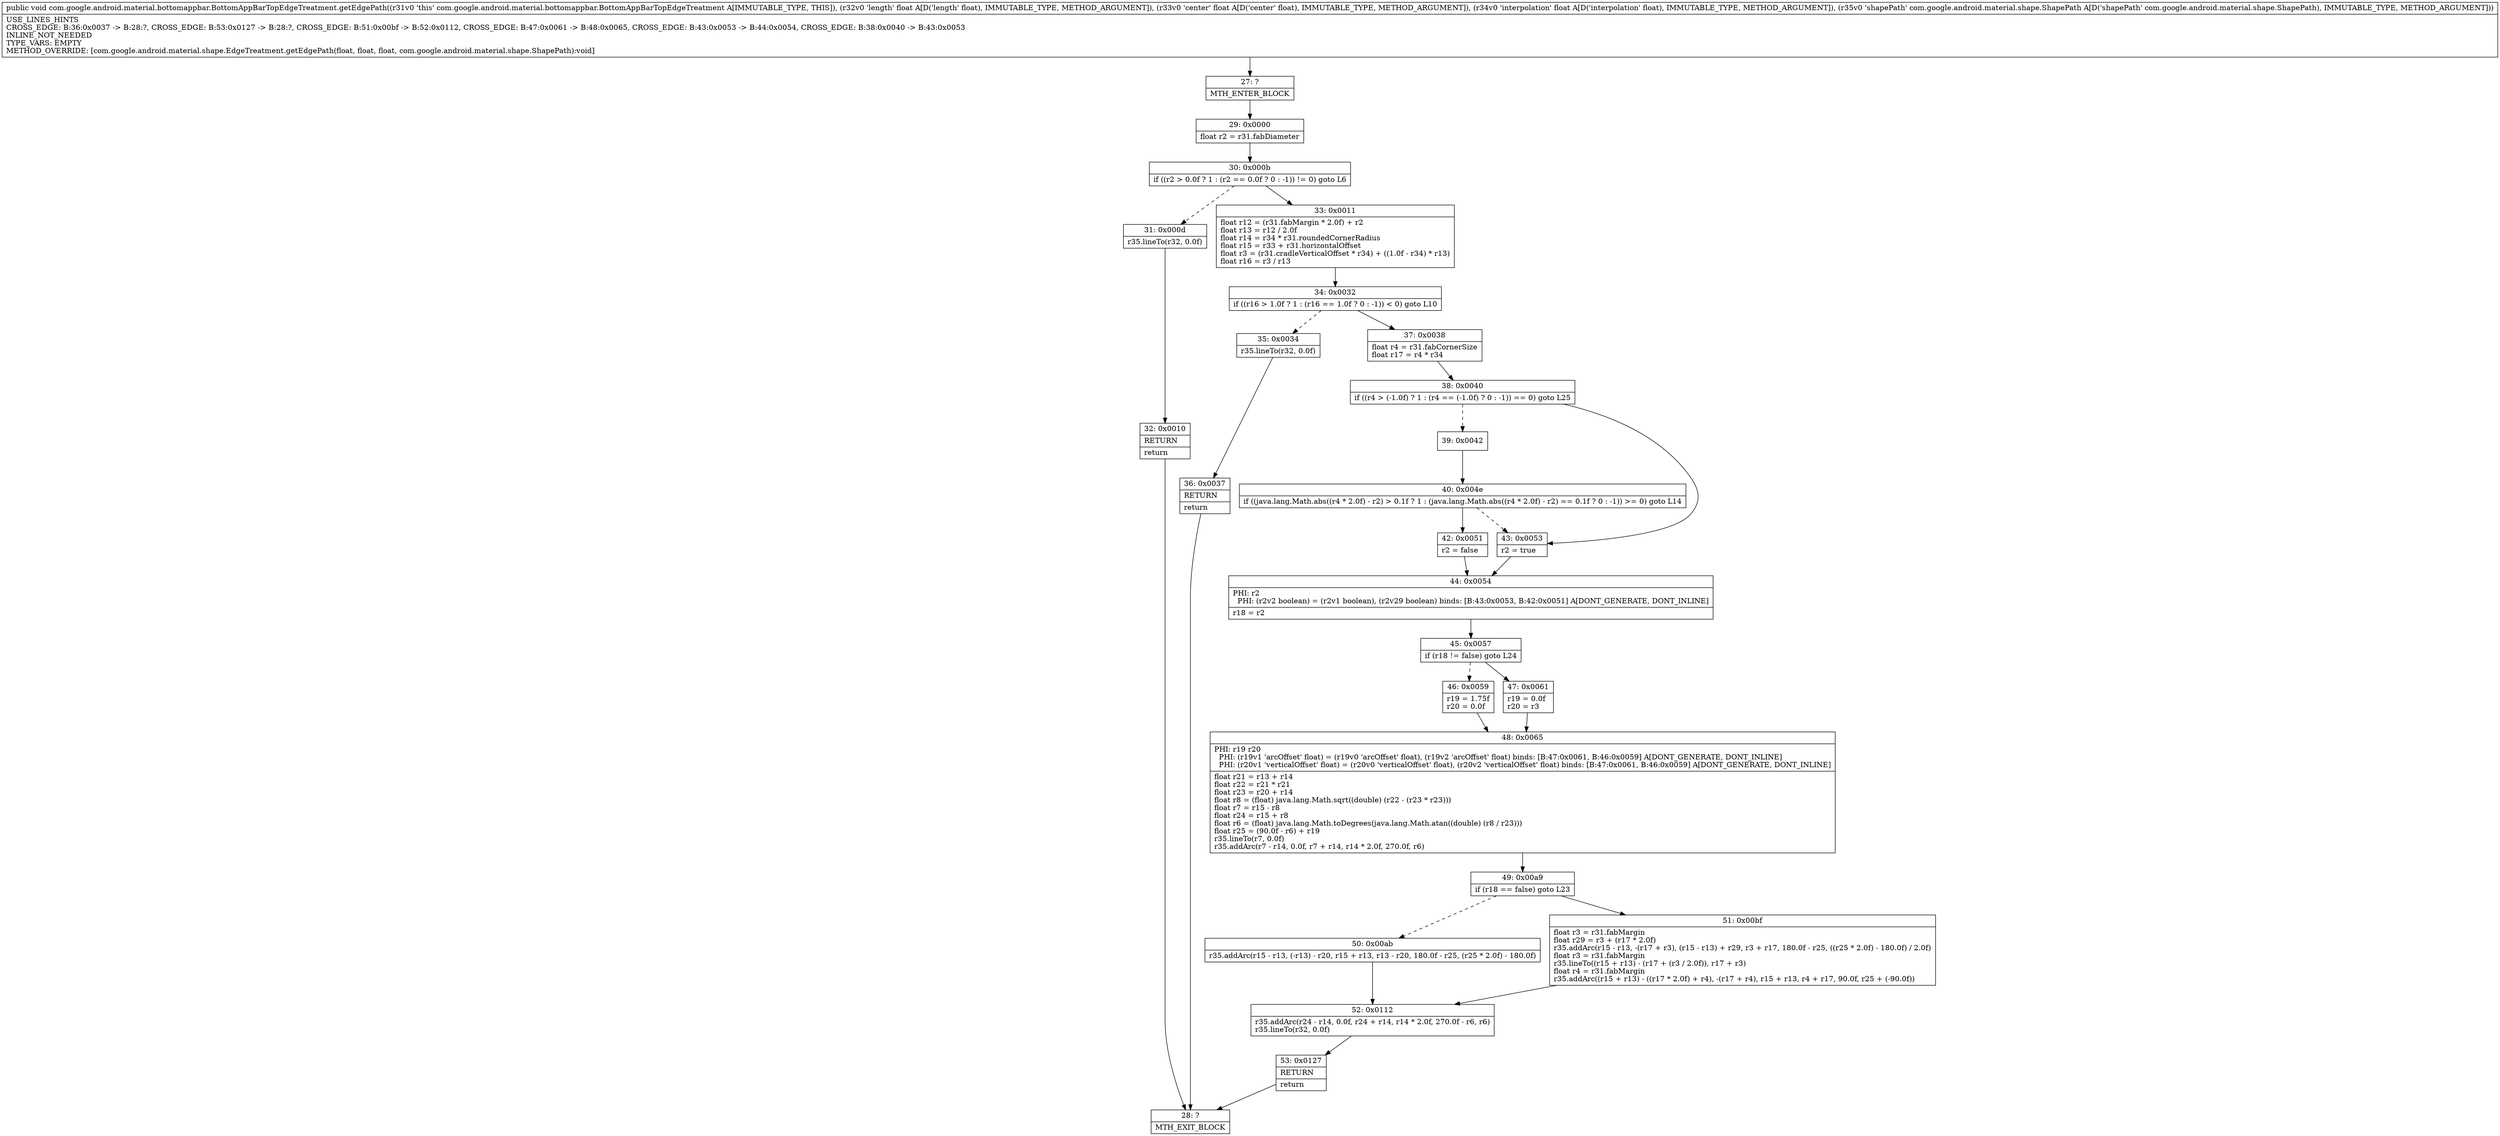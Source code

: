 digraph "CFG forcom.google.android.material.bottomappbar.BottomAppBarTopEdgeTreatment.getEdgePath(FFFLcom\/google\/android\/material\/shape\/ShapePath;)V" {
Node_27 [shape=record,label="{27\:\ ?|MTH_ENTER_BLOCK\l}"];
Node_29 [shape=record,label="{29\:\ 0x0000|float r2 = r31.fabDiameter\l}"];
Node_30 [shape=record,label="{30\:\ 0x000b|if ((r2 \> 0.0f ? 1 : (r2 == 0.0f ? 0 : \-1)) != 0) goto L6\l}"];
Node_31 [shape=record,label="{31\:\ 0x000d|r35.lineTo(r32, 0.0f)\l}"];
Node_32 [shape=record,label="{32\:\ 0x0010|RETURN\l|return\l}"];
Node_28 [shape=record,label="{28\:\ ?|MTH_EXIT_BLOCK\l}"];
Node_33 [shape=record,label="{33\:\ 0x0011|float r12 = (r31.fabMargin * 2.0f) + r2\lfloat r13 = r12 \/ 2.0f\lfloat r14 = r34 * r31.roundedCornerRadius\lfloat r15 = r33 + r31.horizontalOffset\lfloat r3 = (r31.cradleVerticalOffset * r34) + ((1.0f \- r34) * r13)\lfloat r16 = r3 \/ r13\l}"];
Node_34 [shape=record,label="{34\:\ 0x0032|if ((r16 \> 1.0f ? 1 : (r16 == 1.0f ? 0 : \-1)) \< 0) goto L10\l}"];
Node_35 [shape=record,label="{35\:\ 0x0034|r35.lineTo(r32, 0.0f)\l}"];
Node_36 [shape=record,label="{36\:\ 0x0037|RETURN\l|return\l}"];
Node_37 [shape=record,label="{37\:\ 0x0038|float r4 = r31.fabCornerSize\lfloat r17 = r4 * r34\l}"];
Node_38 [shape=record,label="{38\:\ 0x0040|if ((r4 \> (\-1.0f) ? 1 : (r4 == (\-1.0f) ? 0 : \-1)) == 0) goto L25\l}"];
Node_39 [shape=record,label="{39\:\ 0x0042}"];
Node_40 [shape=record,label="{40\:\ 0x004e|if ((java.lang.Math.abs((r4 * 2.0f) \- r2) \> 0.1f ? 1 : (java.lang.Math.abs((r4 * 2.0f) \- r2) == 0.1f ? 0 : \-1)) \>= 0) goto L14\l}"];
Node_42 [shape=record,label="{42\:\ 0x0051|r2 = false\l}"];
Node_44 [shape=record,label="{44\:\ 0x0054|PHI: r2 \l  PHI: (r2v2 boolean) = (r2v1 boolean), (r2v29 boolean) binds: [B:43:0x0053, B:42:0x0051] A[DONT_GENERATE, DONT_INLINE]\l|r18 = r2\l}"];
Node_45 [shape=record,label="{45\:\ 0x0057|if (r18 != false) goto L24\l}"];
Node_46 [shape=record,label="{46\:\ 0x0059|r19 = 1.75f\lr20 = 0.0f\l}"];
Node_48 [shape=record,label="{48\:\ 0x0065|PHI: r19 r20 \l  PHI: (r19v1 'arcOffset' float) = (r19v0 'arcOffset' float), (r19v2 'arcOffset' float) binds: [B:47:0x0061, B:46:0x0059] A[DONT_GENERATE, DONT_INLINE]\l  PHI: (r20v1 'verticalOffset' float) = (r20v0 'verticalOffset' float), (r20v2 'verticalOffset' float) binds: [B:47:0x0061, B:46:0x0059] A[DONT_GENERATE, DONT_INLINE]\l|float r21 = r13 + r14\lfloat r22 = r21 * r21\lfloat r23 = r20 + r14\lfloat r8 = (float) java.lang.Math.sqrt((double) (r22 \- (r23 * r23)))\lfloat r7 = r15 \- r8\lfloat r24 = r15 + r8\lfloat r6 = (float) java.lang.Math.toDegrees(java.lang.Math.atan((double) (r8 \/ r23)))\lfloat r25 = (90.0f \- r6) + r19\lr35.lineTo(r7, 0.0f)\lr35.addArc(r7 \- r14, 0.0f, r7 + r14, r14 * 2.0f, 270.0f, r6)\l}"];
Node_49 [shape=record,label="{49\:\ 0x00a9|if (r18 == false) goto L23\l}"];
Node_50 [shape=record,label="{50\:\ 0x00ab|r35.addArc(r15 \- r13, (\-r13) \- r20, r15 + r13, r13 \- r20, 180.0f \- r25, (r25 * 2.0f) \- 180.0f)\l}"];
Node_52 [shape=record,label="{52\:\ 0x0112|r35.addArc(r24 \- r14, 0.0f, r24 + r14, r14 * 2.0f, 270.0f \- r6, r6)\lr35.lineTo(r32, 0.0f)\l}"];
Node_53 [shape=record,label="{53\:\ 0x0127|RETURN\l|return\l}"];
Node_51 [shape=record,label="{51\:\ 0x00bf|float r3 = r31.fabMargin\lfloat r29 = r3 + (r17 * 2.0f)\lr35.addArc(r15 \- r13, \-(r17 + r3), (r15 \- r13) + r29, r3 + r17, 180.0f \- r25, ((r25 * 2.0f) \- 180.0f) \/ 2.0f)\lfloat r3 = r31.fabMargin\lr35.lineTo((r15 + r13) \- (r17 + (r3 \/ 2.0f)), r17 + r3)\lfloat r4 = r31.fabMargin\lr35.addArc((r15 + r13) \- ((r17 * 2.0f) + r4), \-(r17 + r4), r15 + r13, r4 + r17, 90.0f, r25 + (\-90.0f))\l}"];
Node_47 [shape=record,label="{47\:\ 0x0061|r19 = 0.0f\lr20 = r3\l}"];
Node_43 [shape=record,label="{43\:\ 0x0053|r2 = true\l}"];
MethodNode[shape=record,label="{public void com.google.android.material.bottomappbar.BottomAppBarTopEdgeTreatment.getEdgePath((r31v0 'this' com.google.android.material.bottomappbar.BottomAppBarTopEdgeTreatment A[IMMUTABLE_TYPE, THIS]), (r32v0 'length' float A[D('length' float), IMMUTABLE_TYPE, METHOD_ARGUMENT]), (r33v0 'center' float A[D('center' float), IMMUTABLE_TYPE, METHOD_ARGUMENT]), (r34v0 'interpolation' float A[D('interpolation' float), IMMUTABLE_TYPE, METHOD_ARGUMENT]), (r35v0 'shapePath' com.google.android.material.shape.ShapePath A[D('shapePath' com.google.android.material.shape.ShapePath), IMMUTABLE_TYPE, METHOD_ARGUMENT]))  | USE_LINES_HINTS\lCROSS_EDGE: B:36:0x0037 \-\> B:28:?, CROSS_EDGE: B:53:0x0127 \-\> B:28:?, CROSS_EDGE: B:51:0x00bf \-\> B:52:0x0112, CROSS_EDGE: B:47:0x0061 \-\> B:48:0x0065, CROSS_EDGE: B:43:0x0053 \-\> B:44:0x0054, CROSS_EDGE: B:38:0x0040 \-\> B:43:0x0053\lINLINE_NOT_NEEDED\lTYPE_VARS: EMPTY\lMETHOD_OVERRIDE: [com.google.android.material.shape.EdgeTreatment.getEdgePath(float, float, float, com.google.android.material.shape.ShapePath):void]\l}"];
MethodNode -> Node_27;Node_27 -> Node_29;
Node_29 -> Node_30;
Node_30 -> Node_31[style=dashed];
Node_30 -> Node_33;
Node_31 -> Node_32;
Node_32 -> Node_28;
Node_33 -> Node_34;
Node_34 -> Node_35[style=dashed];
Node_34 -> Node_37;
Node_35 -> Node_36;
Node_36 -> Node_28;
Node_37 -> Node_38;
Node_38 -> Node_39[style=dashed];
Node_38 -> Node_43;
Node_39 -> Node_40;
Node_40 -> Node_42;
Node_40 -> Node_43[style=dashed];
Node_42 -> Node_44;
Node_44 -> Node_45;
Node_45 -> Node_46[style=dashed];
Node_45 -> Node_47;
Node_46 -> Node_48;
Node_48 -> Node_49;
Node_49 -> Node_50[style=dashed];
Node_49 -> Node_51;
Node_50 -> Node_52;
Node_52 -> Node_53;
Node_53 -> Node_28;
Node_51 -> Node_52;
Node_47 -> Node_48;
Node_43 -> Node_44;
}

